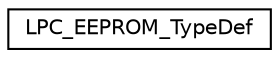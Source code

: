 digraph "Graphical Class Hierarchy"
{
  edge [fontname="Helvetica",fontsize="10",labelfontname="Helvetica",labelfontsize="10"];
  node [fontname="Helvetica",fontsize="10",shape=record];
  rankdir="LR";
  Node1 [label="LPC_EEPROM_TypeDef",height=0.2,width=0.4,color="black", fillcolor="white", style="filled",URL="$dd/d14/structLPC__EEPROM__TypeDef.html"];
}
